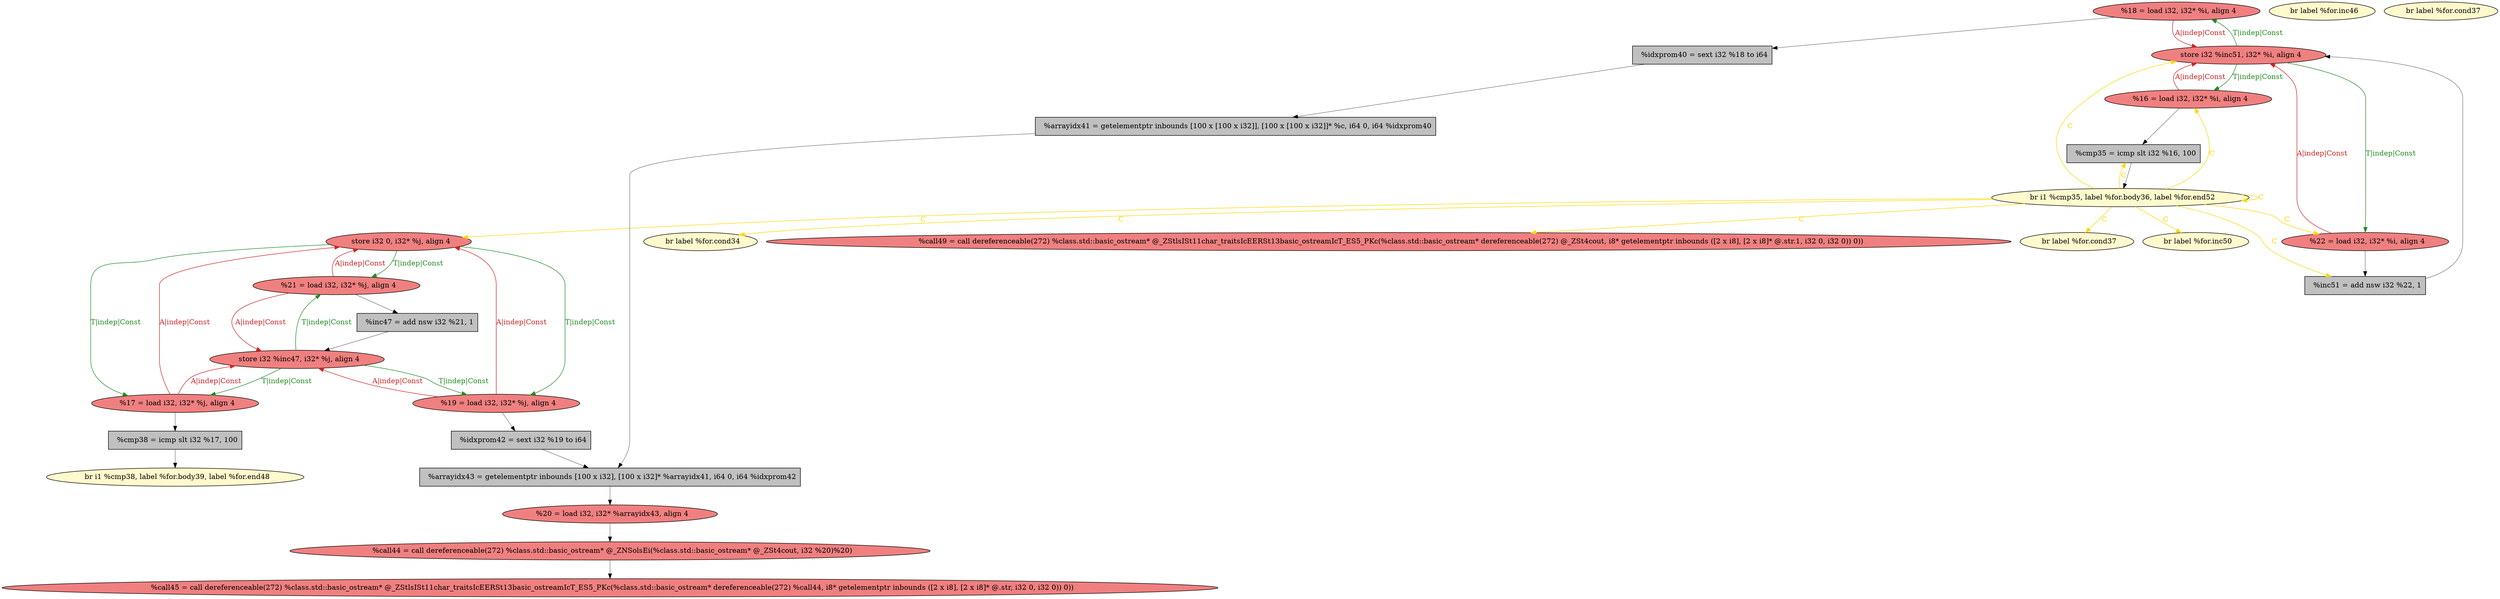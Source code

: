 
digraph G {


node2212 [fillcolor=lightcoral,label="  %18 = load i32, i32* %i, align 4",shape=ellipse,style=filled ]
node2211 [fillcolor=grey,label="  %cmp35 = icmp slt i32 %16, 100",shape=rectangle,style=filled ]
node2208 [fillcolor=lemonchiffon,label="  br i1 %cmp35, label %for.body36, label %for.end52",shape=ellipse,style=filled ]
node2209 [fillcolor=lightcoral,label="  %call45 = call dereferenceable(272) %class.std::basic_ostream* @_ZStlsISt11char_traitsIcEERSt13basic_ostreamIcT_ES5_PKc(%class.std::basic_ostream* dereferenceable(272) %call44, i8* getelementptr inbounds ([2 x i8], [2 x i8]* @.str, i32 0, i32 0)) 0))",shape=ellipse,style=filled ]
node2207 [fillcolor=lemonchiffon,label="  br label %for.inc46",shape=ellipse,style=filled ]
node2206 [fillcolor=lightcoral,label="  store i32 0, i32* %j, align 4",shape=ellipse,style=filled ]
node2204 [fillcolor=grey,label="  %idxprom42 = sext i32 %19 to i64",shape=rectangle,style=filled ]
node2202 [fillcolor=lemonchiffon,label="  br i1 %cmp38, label %for.body39, label %for.end48",shape=ellipse,style=filled ]
node2201 [fillcolor=lightcoral,label="  %21 = load i32, i32* %j, align 4",shape=ellipse,style=filled ]
node2189 [fillcolor=lightcoral,label="  %22 = load i32, i32* %i, align 4",shape=ellipse,style=filled ]
node2197 [fillcolor=grey,label="  %arrayidx41 = getelementptr inbounds [100 x [100 x i32]], [100 x [100 x i32]]* %c, i64 0, i64 %idxprom40",shape=rectangle,style=filled ]
node2187 [fillcolor=lemonchiffon,label="  br label %for.cond37",shape=ellipse,style=filled ]
node2210 [fillcolor=lightcoral,label="  %16 = load i32, i32* %i, align 4",shape=ellipse,style=filled ]
node2185 [fillcolor=lemonchiffon,label="  br label %for.cond34",shape=ellipse,style=filled ]
node2203 [fillcolor=lightcoral,label="  store i32 %inc47, i32* %j, align 4",shape=ellipse,style=filled ]
node2194 [fillcolor=lightcoral,label="  %call49 = call dereferenceable(272) %class.std::basic_ostream* @_ZStlsISt11char_traitsIcEERSt13basic_ostreamIcT_ES5_PKc(%class.std::basic_ostream* dereferenceable(272) @_ZSt4cout, i8* getelementptr inbounds ([2 x i8], [2 x i8]* @.str.1, i32 0, i32 0)) 0))",shape=ellipse,style=filled ]
node2205 [fillcolor=lemonchiffon,label="  br label %for.cond37",shape=ellipse,style=filled ]
node2198 [fillcolor=grey,label="  %arrayidx43 = getelementptr inbounds [100 x i32], [100 x i32]* %arrayidx41, i64 0, i64 %idxprom42",shape=rectangle,style=filled ]
node2190 [fillcolor=lightcoral,label="  %19 = load i32, i32* %j, align 4",shape=ellipse,style=filled ]
node2188 [fillcolor=grey,label="  %inc51 = add nsw i32 %22, 1",shape=rectangle,style=filled ]
node2192 [fillcolor=lightcoral,label="  %17 = load i32, i32* %j, align 4",shape=ellipse,style=filled ]
node2193 [fillcolor=lightcoral,label="  %call44 = call dereferenceable(272) %class.std::basic_ostream* @_ZNSolsEi(%class.std::basic_ostream* @_ZSt4cout, i32 %20)%20)",shape=ellipse,style=filled ]
node2186 [fillcolor=lightcoral,label="  store i32 %inc51, i32* %i, align 4",shape=ellipse,style=filled ]
node2195 [fillcolor=grey,label="  %idxprom40 = sext i32 %18 to i64",shape=rectangle,style=filled ]
node2191 [fillcolor=lemonchiffon,label="  br label %for.inc50",shape=ellipse,style=filled ]
node2196 [fillcolor=grey,label="  %cmp38 = icmp slt i32 %17, 100",shape=rectangle,style=filled ]
node2199 [fillcolor=lightcoral,label="  %20 = load i32, i32* %arrayidx43, align 4",shape=ellipse,style=filled ]
node2200 [fillcolor=grey,label="  %inc47 = add nsw i32 %21, 1",shape=rectangle,style=filled ]

node2208->node2188 [style=solid,color=gold,label="C",penwidth=1.0,fontcolor=gold ]
node2190->node2206 [style=solid,color=firebrick3,label="A|indep|Const",penwidth=1.0,fontcolor=firebrick3 ]
node2186->node2210 [style=solid,color=forestgreen,label="T|indep|Const",penwidth=1.0,fontcolor=forestgreen ]
node2189->node2186 [style=solid,color=firebrick3,label="A|indep|Const",penwidth=1.0,fontcolor=firebrick3 ]
node2206->node2201 [style=solid,color=forestgreen,label="T|indep|Const",penwidth=1.0,fontcolor=forestgreen ]
node2186->node2212 [style=solid,color=forestgreen,label="T|indep|Const",penwidth=1.0,fontcolor=forestgreen ]
node2193->node2209 [style=solid,color=black,label="",penwidth=0.5,fontcolor=black ]
node2197->node2198 [style=solid,color=black,label="",penwidth=0.5,fontcolor=black ]
node2210->node2211 [style=solid,color=black,label="",penwidth=0.5,fontcolor=black ]
node2195->node2197 [style=solid,color=black,label="",penwidth=0.5,fontcolor=black ]
node2190->node2203 [style=solid,color=firebrick3,label="A|indep|Const",penwidth=1.0,fontcolor=firebrick3 ]
node2199->node2193 [style=solid,color=black,label="",penwidth=0.5,fontcolor=black ]
node2208->node2206 [style=solid,color=gold,label="C",penwidth=1.0,fontcolor=gold ]
node2206->node2190 [style=solid,color=forestgreen,label="T|indep|Const",penwidth=1.0,fontcolor=forestgreen ]
node2203->node2192 [style=solid,color=forestgreen,label="T|indep|Const",penwidth=1.0,fontcolor=forestgreen ]
node2198->node2199 [style=solid,color=black,label="",penwidth=0.5,fontcolor=black ]
node2203->node2190 [style=solid,color=forestgreen,label="T|indep|Const",penwidth=1.0,fontcolor=forestgreen ]
node2201->node2200 [style=solid,color=black,label="",penwidth=0.5,fontcolor=black ]
node2196->node2202 [style=solid,color=black,label="",penwidth=0.5,fontcolor=black ]
node2208->node2186 [style=solid,color=gold,label="C",penwidth=1.0,fontcolor=gold ]
node2208->node2205 [style=solid,color=gold,label="C",penwidth=1.0,fontcolor=gold ]
node2208->node2194 [style=solid,color=gold,label="C",penwidth=1.0,fontcolor=gold ]
node2192->node2196 [style=solid,color=black,label="",penwidth=0.5,fontcolor=black ]
node2204->node2198 [style=solid,color=black,label="",penwidth=0.5,fontcolor=black ]
node2186->node2189 [style=solid,color=forestgreen,label="T|indep|Const",penwidth=1.0,fontcolor=forestgreen ]
node2201->node2203 [style=solid,color=firebrick3,label="A|indep|Const",penwidth=1.0,fontcolor=firebrick3 ]
node2212->node2186 [style=solid,color=firebrick3,label="A|indep|Const",penwidth=1.0,fontcolor=firebrick3 ]
node2190->node2204 [style=solid,color=black,label="",penwidth=0.5,fontcolor=black ]
node2201->node2206 [style=solid,color=firebrick3,label="A|indep|Const",penwidth=1.0,fontcolor=firebrick3 ]
node2200->node2203 [style=solid,color=black,label="",penwidth=0.5,fontcolor=black ]
node2192->node2203 [style=solid,color=firebrick3,label="A|indep|Const",penwidth=1.0,fontcolor=firebrick3 ]
node2208->node2191 [style=solid,color=gold,label="C",penwidth=1.0,fontcolor=gold ]
node2203->node2201 [style=solid,color=forestgreen,label="T|indep|Const",penwidth=1.0,fontcolor=forestgreen ]
node2208->node2208 [style=solid,color=gold,label="C",penwidth=1.0,fontcolor=gold ]
node2212->node2195 [style=solid,color=black,label="",penwidth=0.5,fontcolor=black ]
node2210->node2186 [style=solid,color=firebrick3,label="A|indep|Const",penwidth=1.0,fontcolor=firebrick3 ]
node2208->node2211 [style=solid,color=gold,label="C",penwidth=1.0,fontcolor=gold ]
node2208->node2210 [style=solid,color=gold,label="C",penwidth=1.0,fontcolor=gold ]
node2211->node2208 [style=solid,color=black,label="",penwidth=0.5,fontcolor=black ]
node2189->node2188 [style=solid,color=black,label="",penwidth=0.5,fontcolor=black ]
node2188->node2186 [style=solid,color=black,label="",penwidth=0.5,fontcolor=black ]
node2208->node2189 [style=solid,color=gold,label="C",penwidth=1.0,fontcolor=gold ]
node2208->node2185 [style=solid,color=gold,label="C",penwidth=1.0,fontcolor=gold ]
node2206->node2192 [style=solid,color=forestgreen,label="T|indep|Const",penwidth=1.0,fontcolor=forestgreen ]
node2192->node2206 [style=solid,color=firebrick3,label="A|indep|Const",penwidth=1.0,fontcolor=firebrick3 ]


}
